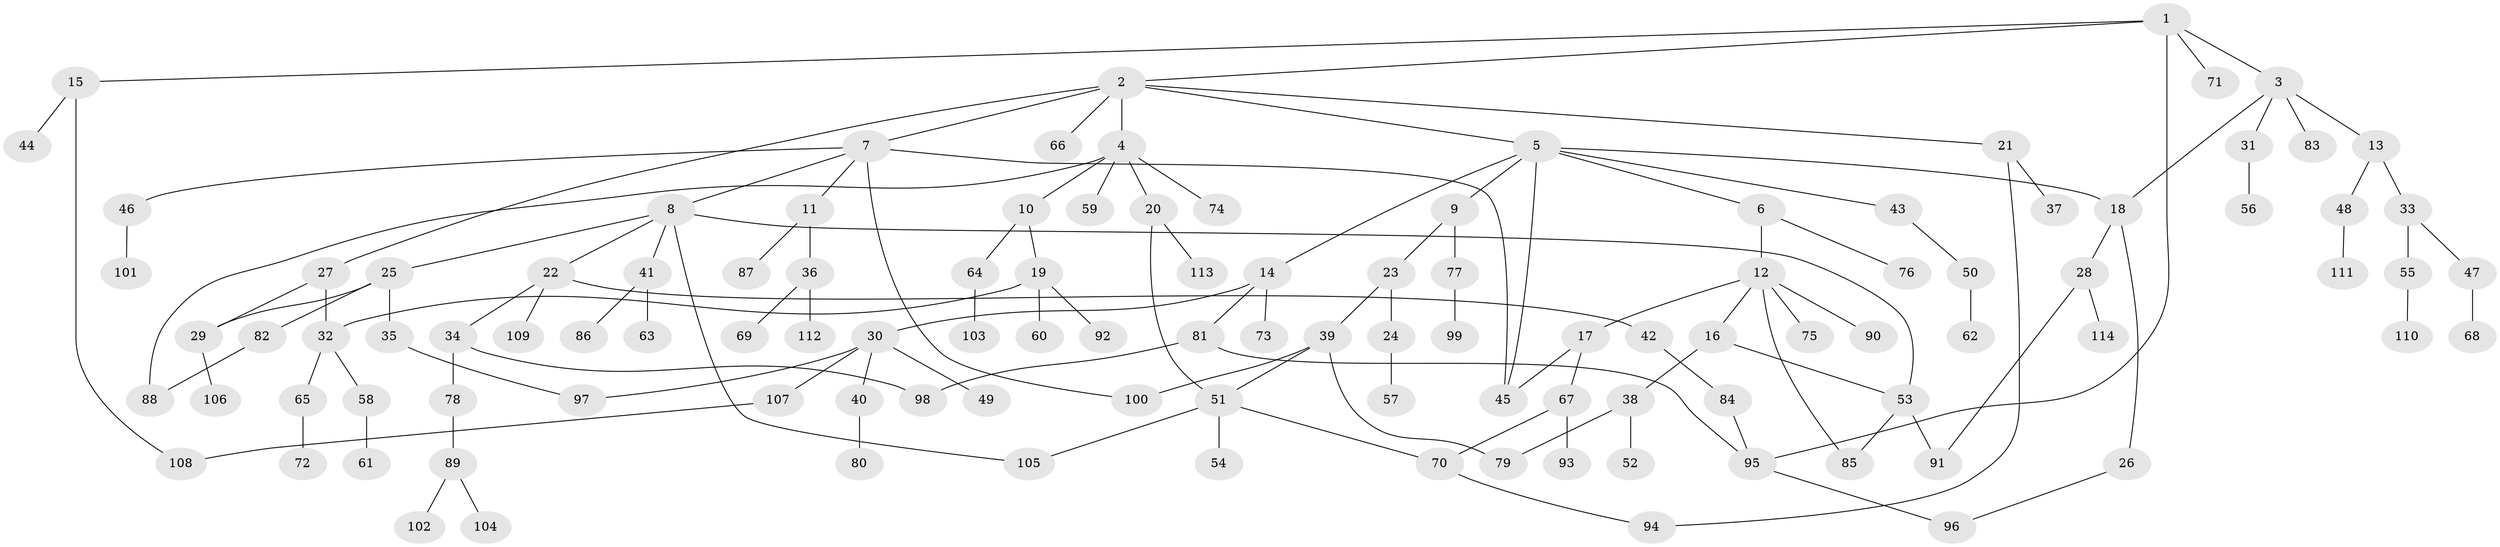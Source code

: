 // Generated by graph-tools (version 1.1) at 2025/34/03/09/25 02:34:21]
// undirected, 114 vertices, 134 edges
graph export_dot {
graph [start="1"]
  node [color=gray90,style=filled];
  1;
  2;
  3;
  4;
  5;
  6;
  7;
  8;
  9;
  10;
  11;
  12;
  13;
  14;
  15;
  16;
  17;
  18;
  19;
  20;
  21;
  22;
  23;
  24;
  25;
  26;
  27;
  28;
  29;
  30;
  31;
  32;
  33;
  34;
  35;
  36;
  37;
  38;
  39;
  40;
  41;
  42;
  43;
  44;
  45;
  46;
  47;
  48;
  49;
  50;
  51;
  52;
  53;
  54;
  55;
  56;
  57;
  58;
  59;
  60;
  61;
  62;
  63;
  64;
  65;
  66;
  67;
  68;
  69;
  70;
  71;
  72;
  73;
  74;
  75;
  76;
  77;
  78;
  79;
  80;
  81;
  82;
  83;
  84;
  85;
  86;
  87;
  88;
  89;
  90;
  91;
  92;
  93;
  94;
  95;
  96;
  97;
  98;
  99;
  100;
  101;
  102;
  103;
  104;
  105;
  106;
  107;
  108;
  109;
  110;
  111;
  112;
  113;
  114;
  1 -- 2;
  1 -- 3;
  1 -- 15;
  1 -- 71;
  1 -- 95;
  2 -- 4;
  2 -- 5;
  2 -- 7;
  2 -- 21;
  2 -- 27;
  2 -- 66;
  3 -- 13;
  3 -- 31;
  3 -- 83;
  3 -- 18;
  4 -- 10;
  4 -- 20;
  4 -- 59;
  4 -- 74;
  4 -- 88;
  5 -- 6;
  5 -- 9;
  5 -- 14;
  5 -- 18;
  5 -- 43;
  5 -- 45;
  6 -- 12;
  6 -- 76;
  7 -- 8;
  7 -- 11;
  7 -- 45;
  7 -- 46;
  7 -- 100;
  8 -- 22;
  8 -- 25;
  8 -- 41;
  8 -- 53;
  8 -- 105;
  9 -- 23;
  9 -- 77;
  10 -- 19;
  10 -- 64;
  11 -- 36;
  11 -- 87;
  12 -- 16;
  12 -- 17;
  12 -- 75;
  12 -- 85;
  12 -- 90;
  13 -- 33;
  13 -- 48;
  14 -- 30;
  14 -- 73;
  14 -- 81;
  15 -- 44;
  15 -- 108;
  16 -- 38;
  16 -- 53;
  17 -- 67;
  17 -- 45;
  18 -- 26;
  18 -- 28;
  19 -- 60;
  19 -- 92;
  19 -- 32;
  20 -- 51;
  20 -- 113;
  21 -- 37;
  21 -- 94;
  22 -- 34;
  22 -- 42;
  22 -- 109;
  23 -- 24;
  23 -- 39;
  24 -- 57;
  25 -- 35;
  25 -- 82;
  25 -- 29;
  26 -- 96;
  27 -- 29;
  27 -- 32;
  28 -- 91;
  28 -- 114;
  29 -- 106;
  30 -- 40;
  30 -- 49;
  30 -- 107;
  30 -- 97;
  31 -- 56;
  32 -- 58;
  32 -- 65;
  33 -- 47;
  33 -- 55;
  34 -- 78;
  34 -- 98;
  35 -- 97;
  36 -- 69;
  36 -- 112;
  38 -- 52;
  38 -- 79;
  39 -- 79;
  39 -- 100;
  39 -- 51;
  40 -- 80;
  41 -- 63;
  41 -- 86;
  42 -- 84;
  43 -- 50;
  46 -- 101;
  47 -- 68;
  48 -- 111;
  50 -- 62;
  51 -- 54;
  51 -- 70;
  51 -- 105;
  53 -- 91;
  53 -- 85;
  55 -- 110;
  58 -- 61;
  64 -- 103;
  65 -- 72;
  67 -- 93;
  67 -- 70;
  70 -- 94;
  77 -- 99;
  78 -- 89;
  81 -- 95;
  81 -- 98;
  82 -- 88;
  84 -- 95;
  89 -- 102;
  89 -- 104;
  95 -- 96;
  107 -- 108;
}
